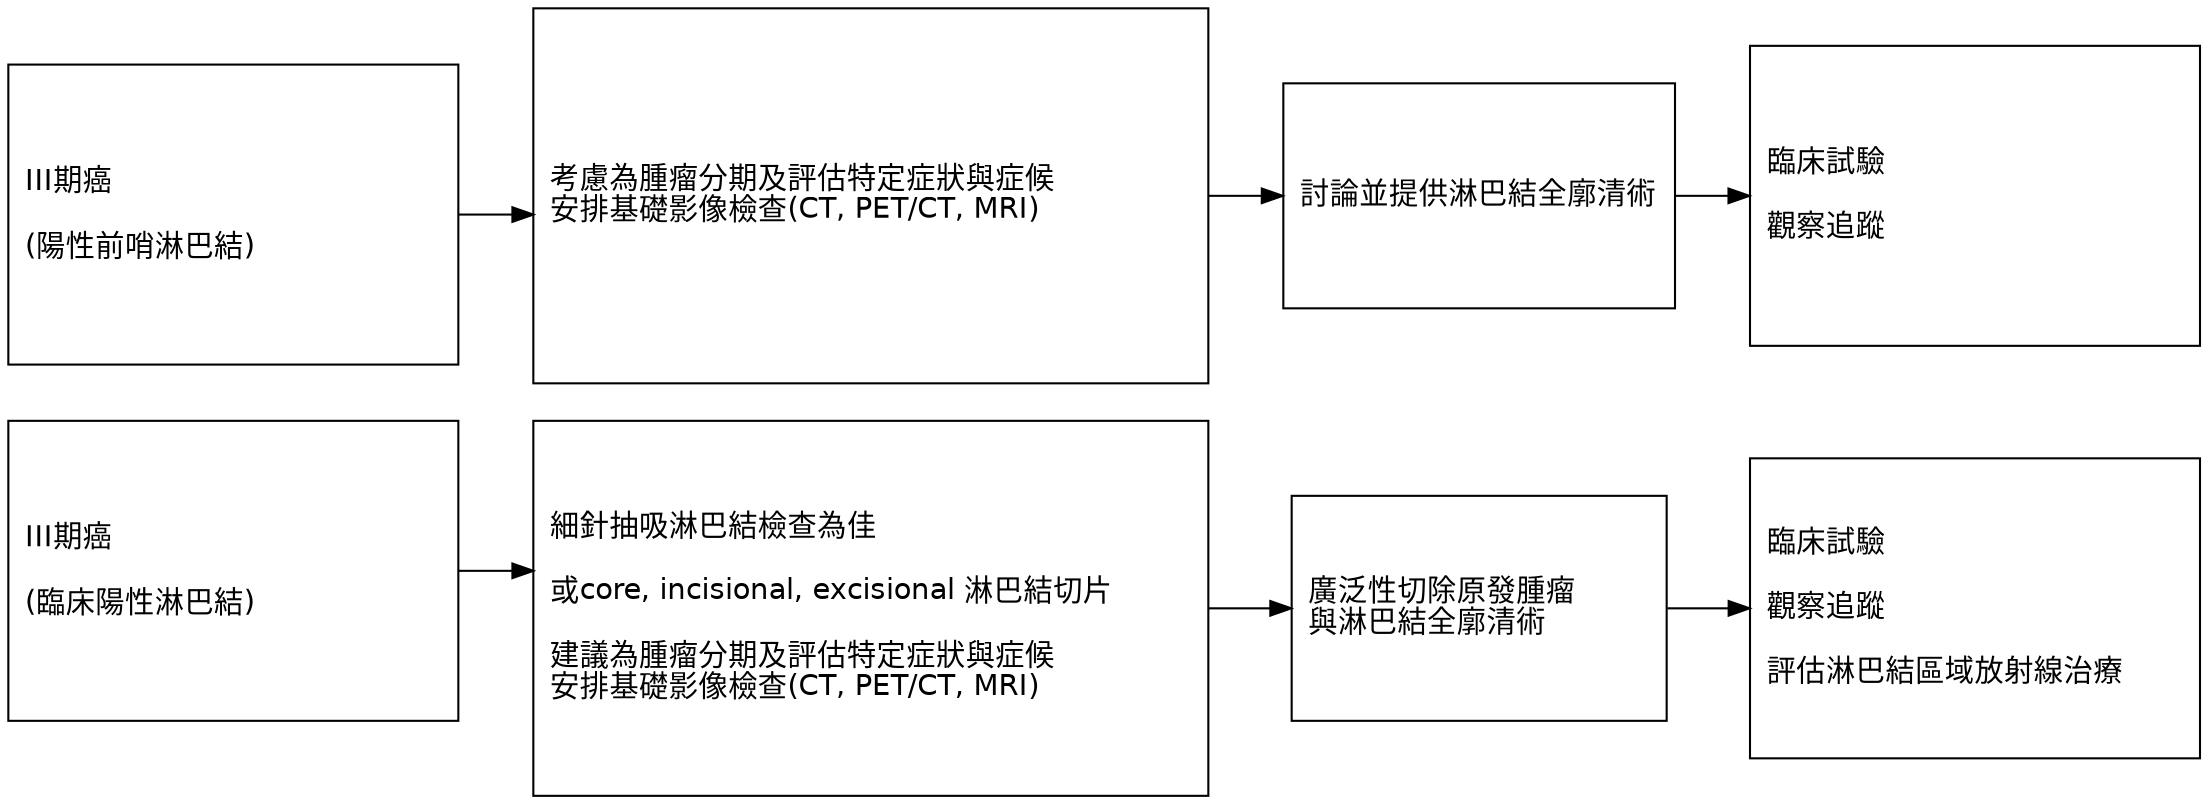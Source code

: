 digraph {
  graph [rankdir = LR; splines=ortho; overlap=false]
  node [shape = box, fontname = Helvetica]

#  T1 [label = "CLINICAL/\lPATHOLOGICAL STAGE\l"; width=2.5; shape=plaintext]
#  T2 [label = "WORKUP"; shape=plaintext]
#  T3 [label = "PRIMARY TREATMENT"; shape=plaintext]
#  T4 [label = "ADJUVANT TREATMENT"; shape=plaintext]

  S3a [label ="III期癌\l
(陽性前哨淋巴結)\l"; width=3; height=2]
  S3b [label ="III期癌\l
(臨床陽性淋巴結)\l"; width=3; height=2]
  
  W1 [label = "考慮為腫瘤分期及評估特定症狀與症候\l安排基礎影像檢查(CT, PET/CT, MRI)\l"; height=2.5; width=4.5]
  W2 [label = "細針抽吸淋巴結檢查為佳\l
或core, incisional, excisional 淋巴結切片\l
建議為腫瘤分期及評估特定症狀與症候\l安排基礎影像檢查(CT, PET/CT, MRI)\l"; height=2.5; width=4.5]
#  W3 [label = "Discuss and consider sentinel node biopsy"]

  Tx1 [label = "討論並提供淋巴結全廓清術\l"; height=1.5; width=2.5]
  Tx2 [label = "廣泛性切除原發腫瘤\l與淋巴結全廓清術\l"; height=1.5; width=2.5]
#  Tx3 [label = "Clinical trial\n/觀察\n"; height=3; width=2]
  
#  N0 [label = "陰性前哨淋巴結"; height=1.2]
#  N1 [label = "陽性前哨淋巴結"; height=1.2]
  FU1 [label = "臨床試驗\l
觀察追蹤\l"; width=3; height=2]
  FU2 [label = "臨床試驗\l
觀察追蹤\l
評估淋巴結區域放射線治療\l"; width=3; height=2]

#  T1->T2->T3->T4 [style=invis]
#  T1->
  S3a->S3b [style=invis]
  S3a->W1->Tx1->FU1
  S3b->W2->Tx2->FU2



  {rank = same; S3a; S3b}
  {rank = same; W2}
  {rank = same; Tx1; Tx2}
  {rank = same; FU1; FU2}
#  {rank = same; N0; N1}
  
  

}
